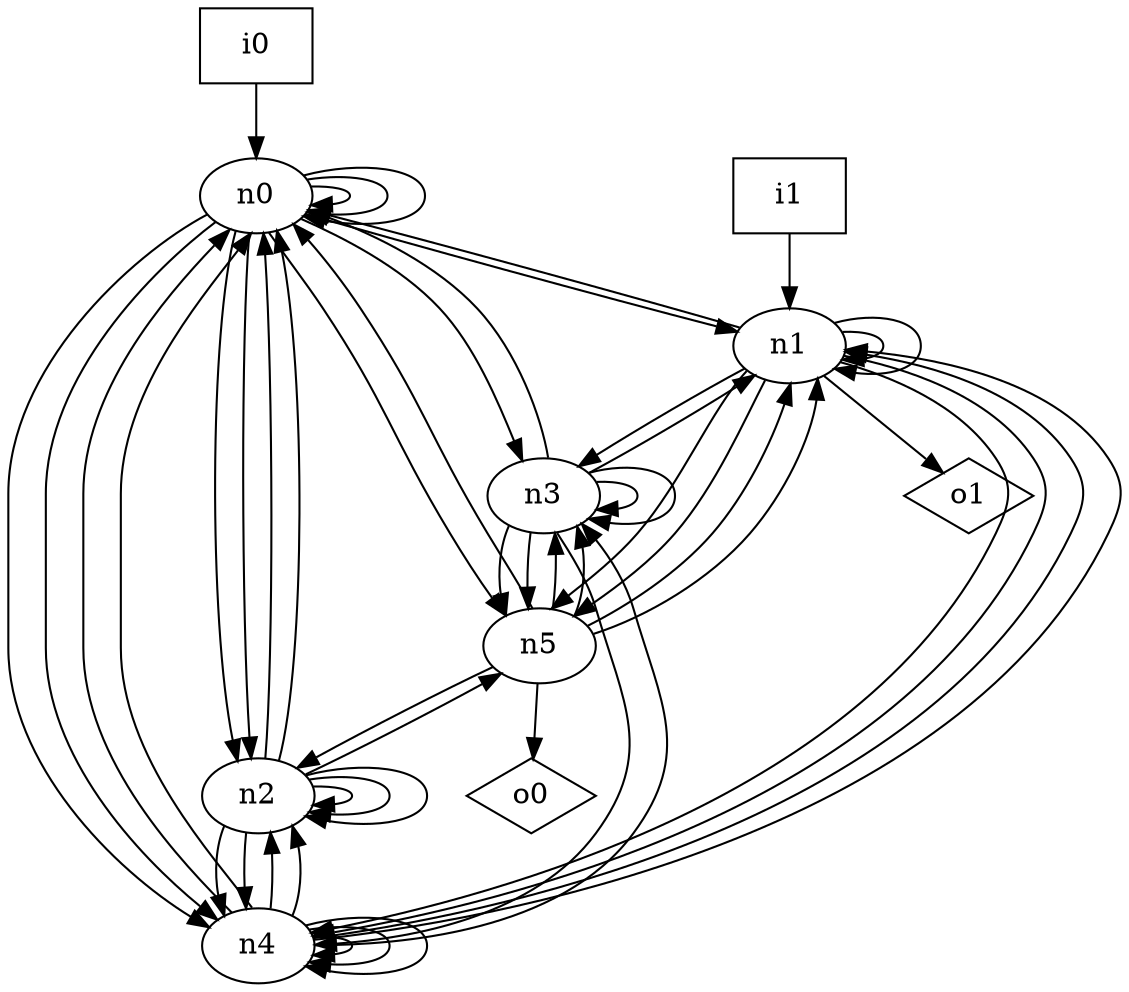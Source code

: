 digraph G {
n0 [label="n0"];
n1 [label="n1"];
n2 [label="n2"];
n3 [label="n3"];
n4 [label="n4"];
n5 [label="n5"];
n6 [label="i0",shape="box"];
n7 [label="i1",shape="box"];
n8 [label="o0",shape="diamond"];
n9 [label="o1",shape="diamond"];
n0 -> n0
n0 -> n0
n0 -> n0
n0 -> n1
n0 -> n2
n0 -> n2
n0 -> n3
n0 -> n4
n0 -> n4
n0 -> n5
n1 -> n0
n1 -> n1
n1 -> n1
n1 -> n3
n1 -> n4
n1 -> n4
n1 -> n5
n1 -> n5
n1 -> n9
n2 -> n0
n2 -> n0
n2 -> n2
n2 -> n2
n2 -> n2
n2 -> n4
n2 -> n4
n2 -> n5
n3 -> n0
n3 -> n1
n3 -> n3
n3 -> n3
n3 -> n4
n3 -> n5
n3 -> n5
n4 -> n0
n4 -> n0
n4 -> n1
n4 -> n1
n4 -> n2
n4 -> n2
n4 -> n3
n4 -> n4
n4 -> n4
n4 -> n4
n5 -> n0
n5 -> n1
n5 -> n1
n5 -> n2
n5 -> n3
n5 -> n3
n5 -> n8
n6 -> n0
n7 -> n1
}